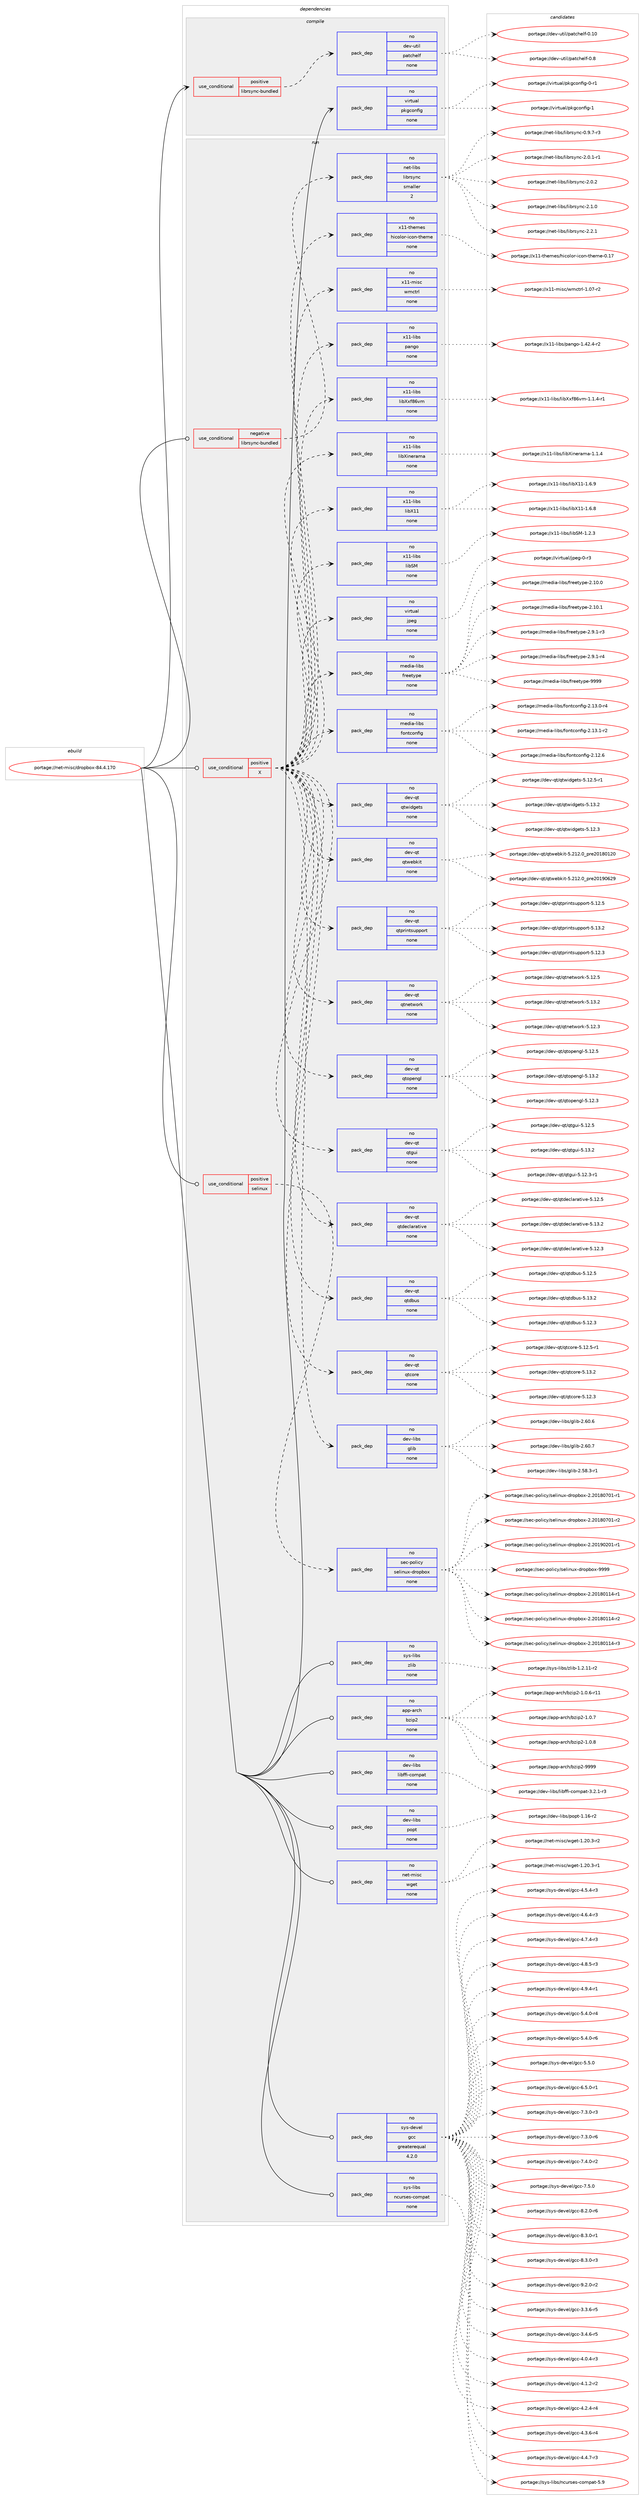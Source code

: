 digraph prolog {

# *************
# Graph options
# *************

newrank=true;
concentrate=true;
compound=true;
graph [rankdir=LR,fontname=Helvetica,fontsize=10,ranksep=1.5];#, ranksep=2.5, nodesep=0.2];
edge  [arrowhead=vee];
node  [fontname=Helvetica,fontsize=10];

# **********
# The ebuild
# **********

subgraph cluster_leftcol {
color=gray;
rank=same;
label=<<i>ebuild</i>>;
id [label="portage://net-misc/dropbox-84.4.170", color=red, width=4, href="../net-misc/dropbox-84.4.170.svg"];
}

# ****************
# The dependencies
# ****************

subgraph cluster_midcol {
color=gray;
label=<<i>dependencies</i>>;
subgraph cluster_compile {
fillcolor="#eeeeee";
style=filled;
label=<<i>compile</i>>;
subgraph cond91504 {
dependency365540 [label=<<TABLE BORDER="0" CELLBORDER="1" CELLSPACING="0" CELLPADDING="4"><TR><TD ROWSPAN="3" CELLPADDING="10">use_conditional</TD></TR><TR><TD>positive</TD></TR><TR><TD>librsync-bundled</TD></TR></TABLE>>, shape=none, color=red];
subgraph pack267945 {
dependency365541 [label=<<TABLE BORDER="0" CELLBORDER="1" CELLSPACING="0" CELLPADDING="4" WIDTH="220"><TR><TD ROWSPAN="6" CELLPADDING="30">pack_dep</TD></TR><TR><TD WIDTH="110">no</TD></TR><TR><TD>dev-util</TD></TR><TR><TD>patchelf</TD></TR><TR><TD>none</TD></TR><TR><TD></TD></TR></TABLE>>, shape=none, color=blue];
}
dependency365540:e -> dependency365541:w [weight=20,style="dashed",arrowhead="vee"];
}
id:e -> dependency365540:w [weight=20,style="solid",arrowhead="vee"];
subgraph pack267946 {
dependency365542 [label=<<TABLE BORDER="0" CELLBORDER="1" CELLSPACING="0" CELLPADDING="4" WIDTH="220"><TR><TD ROWSPAN="6" CELLPADDING="30">pack_dep</TD></TR><TR><TD WIDTH="110">no</TD></TR><TR><TD>virtual</TD></TR><TR><TD>pkgconfig</TD></TR><TR><TD>none</TD></TR><TR><TD></TD></TR></TABLE>>, shape=none, color=blue];
}
id:e -> dependency365542:w [weight=20,style="solid",arrowhead="vee"];
}
subgraph cluster_compileandrun {
fillcolor="#eeeeee";
style=filled;
label=<<i>compile and run</i>>;
}
subgraph cluster_run {
fillcolor="#eeeeee";
style=filled;
label=<<i>run</i>>;
subgraph cond91505 {
dependency365543 [label=<<TABLE BORDER="0" CELLBORDER="1" CELLSPACING="0" CELLPADDING="4"><TR><TD ROWSPAN="3" CELLPADDING="10">use_conditional</TD></TR><TR><TD>negative</TD></TR><TR><TD>librsync-bundled</TD></TR></TABLE>>, shape=none, color=red];
subgraph pack267947 {
dependency365544 [label=<<TABLE BORDER="0" CELLBORDER="1" CELLSPACING="0" CELLPADDING="4" WIDTH="220"><TR><TD ROWSPAN="6" CELLPADDING="30">pack_dep</TD></TR><TR><TD WIDTH="110">no</TD></TR><TR><TD>net-libs</TD></TR><TR><TD>librsync</TD></TR><TR><TD>smaller</TD></TR><TR><TD>2</TD></TR></TABLE>>, shape=none, color=blue];
}
dependency365543:e -> dependency365544:w [weight=20,style="dashed",arrowhead="vee"];
}
id:e -> dependency365543:w [weight=20,style="solid",arrowhead="odot"];
subgraph cond91506 {
dependency365545 [label=<<TABLE BORDER="0" CELLBORDER="1" CELLSPACING="0" CELLPADDING="4"><TR><TD ROWSPAN="3" CELLPADDING="10">use_conditional</TD></TR><TR><TD>positive</TD></TR><TR><TD>X</TD></TR></TABLE>>, shape=none, color=red];
subgraph pack267948 {
dependency365546 [label=<<TABLE BORDER="0" CELLBORDER="1" CELLSPACING="0" CELLPADDING="4" WIDTH="220"><TR><TD ROWSPAN="6" CELLPADDING="30">pack_dep</TD></TR><TR><TD WIDTH="110">no</TD></TR><TR><TD>dev-libs</TD></TR><TR><TD>glib</TD></TR><TR><TD>none</TD></TR><TR><TD></TD></TR></TABLE>>, shape=none, color=blue];
}
dependency365545:e -> dependency365546:w [weight=20,style="dashed",arrowhead="vee"];
subgraph pack267949 {
dependency365547 [label=<<TABLE BORDER="0" CELLBORDER="1" CELLSPACING="0" CELLPADDING="4" WIDTH="220"><TR><TD ROWSPAN="6" CELLPADDING="30">pack_dep</TD></TR><TR><TD WIDTH="110">no</TD></TR><TR><TD>dev-qt</TD></TR><TR><TD>qtcore</TD></TR><TR><TD>none</TD></TR><TR><TD></TD></TR></TABLE>>, shape=none, color=blue];
}
dependency365545:e -> dependency365547:w [weight=20,style="dashed",arrowhead="vee"];
subgraph pack267950 {
dependency365548 [label=<<TABLE BORDER="0" CELLBORDER="1" CELLSPACING="0" CELLPADDING="4" WIDTH="220"><TR><TD ROWSPAN="6" CELLPADDING="30">pack_dep</TD></TR><TR><TD WIDTH="110">no</TD></TR><TR><TD>dev-qt</TD></TR><TR><TD>qtdbus</TD></TR><TR><TD>none</TD></TR><TR><TD></TD></TR></TABLE>>, shape=none, color=blue];
}
dependency365545:e -> dependency365548:w [weight=20,style="dashed",arrowhead="vee"];
subgraph pack267951 {
dependency365549 [label=<<TABLE BORDER="0" CELLBORDER="1" CELLSPACING="0" CELLPADDING="4" WIDTH="220"><TR><TD ROWSPAN="6" CELLPADDING="30">pack_dep</TD></TR><TR><TD WIDTH="110">no</TD></TR><TR><TD>dev-qt</TD></TR><TR><TD>qtdeclarative</TD></TR><TR><TD>none</TD></TR><TR><TD></TD></TR></TABLE>>, shape=none, color=blue];
}
dependency365545:e -> dependency365549:w [weight=20,style="dashed",arrowhead="vee"];
subgraph pack267952 {
dependency365550 [label=<<TABLE BORDER="0" CELLBORDER="1" CELLSPACING="0" CELLPADDING="4" WIDTH="220"><TR><TD ROWSPAN="6" CELLPADDING="30">pack_dep</TD></TR><TR><TD WIDTH="110">no</TD></TR><TR><TD>dev-qt</TD></TR><TR><TD>qtgui</TD></TR><TR><TD>none</TD></TR><TR><TD></TD></TR></TABLE>>, shape=none, color=blue];
}
dependency365545:e -> dependency365550:w [weight=20,style="dashed",arrowhead="vee"];
subgraph pack267953 {
dependency365551 [label=<<TABLE BORDER="0" CELLBORDER="1" CELLSPACING="0" CELLPADDING="4" WIDTH="220"><TR><TD ROWSPAN="6" CELLPADDING="30">pack_dep</TD></TR><TR><TD WIDTH="110">no</TD></TR><TR><TD>dev-qt</TD></TR><TR><TD>qtopengl</TD></TR><TR><TD>none</TD></TR><TR><TD></TD></TR></TABLE>>, shape=none, color=blue];
}
dependency365545:e -> dependency365551:w [weight=20,style="dashed",arrowhead="vee"];
subgraph pack267954 {
dependency365552 [label=<<TABLE BORDER="0" CELLBORDER="1" CELLSPACING="0" CELLPADDING="4" WIDTH="220"><TR><TD ROWSPAN="6" CELLPADDING="30">pack_dep</TD></TR><TR><TD WIDTH="110">no</TD></TR><TR><TD>dev-qt</TD></TR><TR><TD>qtnetwork</TD></TR><TR><TD>none</TD></TR><TR><TD></TD></TR></TABLE>>, shape=none, color=blue];
}
dependency365545:e -> dependency365552:w [weight=20,style="dashed",arrowhead="vee"];
subgraph pack267955 {
dependency365553 [label=<<TABLE BORDER="0" CELLBORDER="1" CELLSPACING="0" CELLPADDING="4" WIDTH="220"><TR><TD ROWSPAN="6" CELLPADDING="30">pack_dep</TD></TR><TR><TD WIDTH="110">no</TD></TR><TR><TD>dev-qt</TD></TR><TR><TD>qtprintsupport</TD></TR><TR><TD>none</TD></TR><TR><TD></TD></TR></TABLE>>, shape=none, color=blue];
}
dependency365545:e -> dependency365553:w [weight=20,style="dashed",arrowhead="vee"];
subgraph pack267956 {
dependency365554 [label=<<TABLE BORDER="0" CELLBORDER="1" CELLSPACING="0" CELLPADDING="4" WIDTH="220"><TR><TD ROWSPAN="6" CELLPADDING="30">pack_dep</TD></TR><TR><TD WIDTH="110">no</TD></TR><TR><TD>dev-qt</TD></TR><TR><TD>qtwebkit</TD></TR><TR><TD>none</TD></TR><TR><TD></TD></TR></TABLE>>, shape=none, color=blue];
}
dependency365545:e -> dependency365554:w [weight=20,style="dashed",arrowhead="vee"];
subgraph pack267957 {
dependency365555 [label=<<TABLE BORDER="0" CELLBORDER="1" CELLSPACING="0" CELLPADDING="4" WIDTH="220"><TR><TD ROWSPAN="6" CELLPADDING="30">pack_dep</TD></TR><TR><TD WIDTH="110">no</TD></TR><TR><TD>dev-qt</TD></TR><TR><TD>qtwidgets</TD></TR><TR><TD>none</TD></TR><TR><TD></TD></TR></TABLE>>, shape=none, color=blue];
}
dependency365545:e -> dependency365555:w [weight=20,style="dashed",arrowhead="vee"];
subgraph pack267958 {
dependency365556 [label=<<TABLE BORDER="0" CELLBORDER="1" CELLSPACING="0" CELLPADDING="4" WIDTH="220"><TR><TD ROWSPAN="6" CELLPADDING="30">pack_dep</TD></TR><TR><TD WIDTH="110">no</TD></TR><TR><TD>media-libs</TD></TR><TR><TD>fontconfig</TD></TR><TR><TD>none</TD></TR><TR><TD></TD></TR></TABLE>>, shape=none, color=blue];
}
dependency365545:e -> dependency365556:w [weight=20,style="dashed",arrowhead="vee"];
subgraph pack267959 {
dependency365557 [label=<<TABLE BORDER="0" CELLBORDER="1" CELLSPACING="0" CELLPADDING="4" WIDTH="220"><TR><TD ROWSPAN="6" CELLPADDING="30">pack_dep</TD></TR><TR><TD WIDTH="110">no</TD></TR><TR><TD>media-libs</TD></TR><TR><TD>freetype</TD></TR><TR><TD>none</TD></TR><TR><TD></TD></TR></TABLE>>, shape=none, color=blue];
}
dependency365545:e -> dependency365557:w [weight=20,style="dashed",arrowhead="vee"];
subgraph pack267960 {
dependency365558 [label=<<TABLE BORDER="0" CELLBORDER="1" CELLSPACING="0" CELLPADDING="4" WIDTH="220"><TR><TD ROWSPAN="6" CELLPADDING="30">pack_dep</TD></TR><TR><TD WIDTH="110">no</TD></TR><TR><TD>virtual</TD></TR><TR><TD>jpeg</TD></TR><TR><TD>none</TD></TR><TR><TD></TD></TR></TABLE>>, shape=none, color=blue];
}
dependency365545:e -> dependency365558:w [weight=20,style="dashed",arrowhead="vee"];
subgraph pack267961 {
dependency365559 [label=<<TABLE BORDER="0" CELLBORDER="1" CELLSPACING="0" CELLPADDING="4" WIDTH="220"><TR><TD ROWSPAN="6" CELLPADDING="30">pack_dep</TD></TR><TR><TD WIDTH="110">no</TD></TR><TR><TD>x11-libs</TD></TR><TR><TD>libSM</TD></TR><TR><TD>none</TD></TR><TR><TD></TD></TR></TABLE>>, shape=none, color=blue];
}
dependency365545:e -> dependency365559:w [weight=20,style="dashed",arrowhead="vee"];
subgraph pack267962 {
dependency365560 [label=<<TABLE BORDER="0" CELLBORDER="1" CELLSPACING="0" CELLPADDING="4" WIDTH="220"><TR><TD ROWSPAN="6" CELLPADDING="30">pack_dep</TD></TR><TR><TD WIDTH="110">no</TD></TR><TR><TD>x11-libs</TD></TR><TR><TD>libX11</TD></TR><TR><TD>none</TD></TR><TR><TD></TD></TR></TABLE>>, shape=none, color=blue];
}
dependency365545:e -> dependency365560:w [weight=20,style="dashed",arrowhead="vee"];
subgraph pack267963 {
dependency365561 [label=<<TABLE BORDER="0" CELLBORDER="1" CELLSPACING="0" CELLPADDING="4" WIDTH="220"><TR><TD ROWSPAN="6" CELLPADDING="30">pack_dep</TD></TR><TR><TD WIDTH="110">no</TD></TR><TR><TD>x11-libs</TD></TR><TR><TD>libXinerama</TD></TR><TR><TD>none</TD></TR><TR><TD></TD></TR></TABLE>>, shape=none, color=blue];
}
dependency365545:e -> dependency365561:w [weight=20,style="dashed",arrowhead="vee"];
subgraph pack267964 {
dependency365562 [label=<<TABLE BORDER="0" CELLBORDER="1" CELLSPACING="0" CELLPADDING="4" WIDTH="220"><TR><TD ROWSPAN="6" CELLPADDING="30">pack_dep</TD></TR><TR><TD WIDTH="110">no</TD></TR><TR><TD>x11-libs</TD></TR><TR><TD>libXxf86vm</TD></TR><TR><TD>none</TD></TR><TR><TD></TD></TR></TABLE>>, shape=none, color=blue];
}
dependency365545:e -> dependency365562:w [weight=20,style="dashed",arrowhead="vee"];
subgraph pack267965 {
dependency365563 [label=<<TABLE BORDER="0" CELLBORDER="1" CELLSPACING="0" CELLPADDING="4" WIDTH="220"><TR><TD ROWSPAN="6" CELLPADDING="30">pack_dep</TD></TR><TR><TD WIDTH="110">no</TD></TR><TR><TD>x11-libs</TD></TR><TR><TD>pango</TD></TR><TR><TD>none</TD></TR><TR><TD></TD></TR></TABLE>>, shape=none, color=blue];
}
dependency365545:e -> dependency365563:w [weight=20,style="dashed",arrowhead="vee"];
subgraph pack267966 {
dependency365564 [label=<<TABLE BORDER="0" CELLBORDER="1" CELLSPACING="0" CELLPADDING="4" WIDTH="220"><TR><TD ROWSPAN="6" CELLPADDING="30">pack_dep</TD></TR><TR><TD WIDTH="110">no</TD></TR><TR><TD>x11-misc</TD></TR><TR><TD>wmctrl</TD></TR><TR><TD>none</TD></TR><TR><TD></TD></TR></TABLE>>, shape=none, color=blue];
}
dependency365545:e -> dependency365564:w [weight=20,style="dashed",arrowhead="vee"];
subgraph pack267967 {
dependency365565 [label=<<TABLE BORDER="0" CELLBORDER="1" CELLSPACING="0" CELLPADDING="4" WIDTH="220"><TR><TD ROWSPAN="6" CELLPADDING="30">pack_dep</TD></TR><TR><TD WIDTH="110">no</TD></TR><TR><TD>x11-themes</TD></TR><TR><TD>hicolor-icon-theme</TD></TR><TR><TD>none</TD></TR><TR><TD></TD></TR></TABLE>>, shape=none, color=blue];
}
dependency365545:e -> dependency365565:w [weight=20,style="dashed",arrowhead="vee"];
}
id:e -> dependency365545:w [weight=20,style="solid",arrowhead="odot"];
subgraph cond91507 {
dependency365566 [label=<<TABLE BORDER="0" CELLBORDER="1" CELLSPACING="0" CELLPADDING="4"><TR><TD ROWSPAN="3" CELLPADDING="10">use_conditional</TD></TR><TR><TD>positive</TD></TR><TR><TD>selinux</TD></TR></TABLE>>, shape=none, color=red];
subgraph pack267968 {
dependency365567 [label=<<TABLE BORDER="0" CELLBORDER="1" CELLSPACING="0" CELLPADDING="4" WIDTH="220"><TR><TD ROWSPAN="6" CELLPADDING="30">pack_dep</TD></TR><TR><TD WIDTH="110">no</TD></TR><TR><TD>sec-policy</TD></TR><TR><TD>selinux-dropbox</TD></TR><TR><TD>none</TD></TR><TR><TD></TD></TR></TABLE>>, shape=none, color=blue];
}
dependency365566:e -> dependency365567:w [weight=20,style="dashed",arrowhead="vee"];
}
id:e -> dependency365566:w [weight=20,style="solid",arrowhead="odot"];
subgraph pack267969 {
dependency365568 [label=<<TABLE BORDER="0" CELLBORDER="1" CELLSPACING="0" CELLPADDING="4" WIDTH="220"><TR><TD ROWSPAN="6" CELLPADDING="30">pack_dep</TD></TR><TR><TD WIDTH="110">no</TD></TR><TR><TD>app-arch</TD></TR><TR><TD>bzip2</TD></TR><TR><TD>none</TD></TR><TR><TD></TD></TR></TABLE>>, shape=none, color=blue];
}
id:e -> dependency365568:w [weight=20,style="solid",arrowhead="odot"];
subgraph pack267970 {
dependency365569 [label=<<TABLE BORDER="0" CELLBORDER="1" CELLSPACING="0" CELLPADDING="4" WIDTH="220"><TR><TD ROWSPAN="6" CELLPADDING="30">pack_dep</TD></TR><TR><TD WIDTH="110">no</TD></TR><TR><TD>dev-libs</TD></TR><TR><TD>libffi-compat</TD></TR><TR><TD>none</TD></TR><TR><TD></TD></TR></TABLE>>, shape=none, color=blue];
}
id:e -> dependency365569:w [weight=20,style="solid",arrowhead="odot"];
subgraph pack267971 {
dependency365570 [label=<<TABLE BORDER="0" CELLBORDER="1" CELLSPACING="0" CELLPADDING="4" WIDTH="220"><TR><TD ROWSPAN="6" CELLPADDING="30">pack_dep</TD></TR><TR><TD WIDTH="110">no</TD></TR><TR><TD>dev-libs</TD></TR><TR><TD>popt</TD></TR><TR><TD>none</TD></TR><TR><TD></TD></TR></TABLE>>, shape=none, color=blue];
}
id:e -> dependency365570:w [weight=20,style="solid",arrowhead="odot"];
subgraph pack267972 {
dependency365571 [label=<<TABLE BORDER="0" CELLBORDER="1" CELLSPACING="0" CELLPADDING="4" WIDTH="220"><TR><TD ROWSPAN="6" CELLPADDING="30">pack_dep</TD></TR><TR><TD WIDTH="110">no</TD></TR><TR><TD>net-misc</TD></TR><TR><TD>wget</TD></TR><TR><TD>none</TD></TR><TR><TD></TD></TR></TABLE>>, shape=none, color=blue];
}
id:e -> dependency365571:w [weight=20,style="solid",arrowhead="odot"];
subgraph pack267973 {
dependency365572 [label=<<TABLE BORDER="0" CELLBORDER="1" CELLSPACING="0" CELLPADDING="4" WIDTH="220"><TR><TD ROWSPAN="6" CELLPADDING="30">pack_dep</TD></TR><TR><TD WIDTH="110">no</TD></TR><TR><TD>sys-devel</TD></TR><TR><TD>gcc</TD></TR><TR><TD>greaterequal</TD></TR><TR><TD>4.2.0</TD></TR></TABLE>>, shape=none, color=blue];
}
id:e -> dependency365572:w [weight=20,style="solid",arrowhead="odot"];
subgraph pack267974 {
dependency365573 [label=<<TABLE BORDER="0" CELLBORDER="1" CELLSPACING="0" CELLPADDING="4" WIDTH="220"><TR><TD ROWSPAN="6" CELLPADDING="30">pack_dep</TD></TR><TR><TD WIDTH="110">no</TD></TR><TR><TD>sys-libs</TD></TR><TR><TD>ncurses-compat</TD></TR><TR><TD>none</TD></TR><TR><TD></TD></TR></TABLE>>, shape=none, color=blue];
}
id:e -> dependency365573:w [weight=20,style="solid",arrowhead="odot"];
subgraph pack267975 {
dependency365574 [label=<<TABLE BORDER="0" CELLBORDER="1" CELLSPACING="0" CELLPADDING="4" WIDTH="220"><TR><TD ROWSPAN="6" CELLPADDING="30">pack_dep</TD></TR><TR><TD WIDTH="110">no</TD></TR><TR><TD>sys-libs</TD></TR><TR><TD>zlib</TD></TR><TR><TD>none</TD></TR><TR><TD></TD></TR></TABLE>>, shape=none, color=blue];
}
id:e -> dependency365574:w [weight=20,style="solid",arrowhead="odot"];
}
}

# **************
# The candidates
# **************

subgraph cluster_choices {
rank=same;
color=gray;
label=<<i>candidates</i>>;

subgraph choice267945 {
color=black;
nodesep=1;
choiceportage100101118451171161051084711297116991041011081024548464948 [label="portage://dev-util/patchelf-0.10", color=red, width=4,href="../dev-util/patchelf-0.10.svg"];
choiceportage1001011184511711610510847112971169910410110810245484656 [label="portage://dev-util/patchelf-0.8", color=red, width=4,href="../dev-util/patchelf-0.8.svg"];
dependency365541:e -> choiceportage100101118451171161051084711297116991041011081024548464948:w [style=dotted,weight="100"];
dependency365541:e -> choiceportage1001011184511711610510847112971169910410110810245484656:w [style=dotted,weight="100"];
}
subgraph choice267946 {
color=black;
nodesep=1;
choiceportage11810511411611797108471121071039911111010210510345484511449 [label="portage://virtual/pkgconfig-0-r1", color=red, width=4,href="../virtual/pkgconfig-0-r1.svg"];
choiceportage1181051141161179710847112107103991111101021051034549 [label="portage://virtual/pkgconfig-1", color=red, width=4,href="../virtual/pkgconfig-1.svg"];
dependency365542:e -> choiceportage11810511411611797108471121071039911111010210510345484511449:w [style=dotted,weight="100"];
dependency365542:e -> choiceportage1181051141161179710847112107103991111101021051034549:w [style=dotted,weight="100"];
}
subgraph choice267947 {
color=black;
nodesep=1;
choiceportage11010111645108105981154710810598114115121110994548465746554511451 [label="portage://net-libs/librsync-0.9.7-r3", color=red, width=4,href="../net-libs/librsync-0.9.7-r3.svg"];
choiceportage11010111645108105981154710810598114115121110994550464846494511449 [label="portage://net-libs/librsync-2.0.1-r1", color=red, width=4,href="../net-libs/librsync-2.0.1-r1.svg"];
choiceportage1101011164510810598115471081059811411512111099455046484650 [label="portage://net-libs/librsync-2.0.2", color=red, width=4,href="../net-libs/librsync-2.0.2.svg"];
choiceportage1101011164510810598115471081059811411512111099455046494648 [label="portage://net-libs/librsync-2.1.0", color=red, width=4,href="../net-libs/librsync-2.1.0.svg"];
choiceportage1101011164510810598115471081059811411512111099455046504649 [label="portage://net-libs/librsync-2.2.1", color=red, width=4,href="../net-libs/librsync-2.2.1.svg"];
dependency365544:e -> choiceportage11010111645108105981154710810598114115121110994548465746554511451:w [style=dotted,weight="100"];
dependency365544:e -> choiceportage11010111645108105981154710810598114115121110994550464846494511449:w [style=dotted,weight="100"];
dependency365544:e -> choiceportage1101011164510810598115471081059811411512111099455046484650:w [style=dotted,weight="100"];
dependency365544:e -> choiceportage1101011164510810598115471081059811411512111099455046494648:w [style=dotted,weight="100"];
dependency365544:e -> choiceportage1101011164510810598115471081059811411512111099455046504649:w [style=dotted,weight="100"];
}
subgraph choice267948 {
color=black;
nodesep=1;
choiceportage10010111845108105981154710310810598455046535646514511449 [label="portage://dev-libs/glib-2.58.3-r1", color=red, width=4,href="../dev-libs/glib-2.58.3-r1.svg"];
choiceportage1001011184510810598115471031081059845504654484654 [label="portage://dev-libs/glib-2.60.6", color=red, width=4,href="../dev-libs/glib-2.60.6.svg"];
choiceportage1001011184510810598115471031081059845504654484655 [label="portage://dev-libs/glib-2.60.7", color=red, width=4,href="../dev-libs/glib-2.60.7.svg"];
dependency365546:e -> choiceportage10010111845108105981154710310810598455046535646514511449:w [style=dotted,weight="100"];
dependency365546:e -> choiceportage1001011184510810598115471031081059845504654484654:w [style=dotted,weight="100"];
dependency365546:e -> choiceportage1001011184510810598115471031081059845504654484655:w [style=dotted,weight="100"];
}
subgraph choice267949 {
color=black;
nodesep=1;
choiceportage10010111845113116471131169911111410145534649504651 [label="portage://dev-qt/qtcore-5.12.3", color=red, width=4,href="../dev-qt/qtcore-5.12.3.svg"];
choiceportage100101118451131164711311699111114101455346495046534511449 [label="portage://dev-qt/qtcore-5.12.5-r1", color=red, width=4,href="../dev-qt/qtcore-5.12.5-r1.svg"];
choiceportage10010111845113116471131169911111410145534649514650 [label="portage://dev-qt/qtcore-5.13.2", color=red, width=4,href="../dev-qt/qtcore-5.13.2.svg"];
dependency365547:e -> choiceportage10010111845113116471131169911111410145534649504651:w [style=dotted,weight="100"];
dependency365547:e -> choiceportage100101118451131164711311699111114101455346495046534511449:w [style=dotted,weight="100"];
dependency365547:e -> choiceportage10010111845113116471131169911111410145534649514650:w [style=dotted,weight="100"];
}
subgraph choice267950 {
color=black;
nodesep=1;
choiceportage10010111845113116471131161009811711545534649504651 [label="portage://dev-qt/qtdbus-5.12.3", color=red, width=4,href="../dev-qt/qtdbus-5.12.3.svg"];
choiceportage10010111845113116471131161009811711545534649504653 [label="portage://dev-qt/qtdbus-5.12.5", color=red, width=4,href="../dev-qt/qtdbus-5.12.5.svg"];
choiceportage10010111845113116471131161009811711545534649514650 [label="portage://dev-qt/qtdbus-5.13.2", color=red, width=4,href="../dev-qt/qtdbus-5.13.2.svg"];
dependency365548:e -> choiceportage10010111845113116471131161009811711545534649504651:w [style=dotted,weight="100"];
dependency365548:e -> choiceportage10010111845113116471131161009811711545534649504653:w [style=dotted,weight="100"];
dependency365548:e -> choiceportage10010111845113116471131161009811711545534649514650:w [style=dotted,weight="100"];
}
subgraph choice267951 {
color=black;
nodesep=1;
choiceportage100101118451131164711311610010199108971149711610511810145534649504651 [label="portage://dev-qt/qtdeclarative-5.12.3", color=red, width=4,href="../dev-qt/qtdeclarative-5.12.3.svg"];
choiceportage100101118451131164711311610010199108971149711610511810145534649504653 [label="portage://dev-qt/qtdeclarative-5.12.5", color=red, width=4,href="../dev-qt/qtdeclarative-5.12.5.svg"];
choiceportage100101118451131164711311610010199108971149711610511810145534649514650 [label="portage://dev-qt/qtdeclarative-5.13.2", color=red, width=4,href="../dev-qt/qtdeclarative-5.13.2.svg"];
dependency365549:e -> choiceportage100101118451131164711311610010199108971149711610511810145534649504651:w [style=dotted,weight="100"];
dependency365549:e -> choiceportage100101118451131164711311610010199108971149711610511810145534649504653:w [style=dotted,weight="100"];
dependency365549:e -> choiceportage100101118451131164711311610010199108971149711610511810145534649514650:w [style=dotted,weight="100"];
}
subgraph choice267952 {
color=black;
nodesep=1;
choiceportage1001011184511311647113116103117105455346495046514511449 [label="portage://dev-qt/qtgui-5.12.3-r1", color=red, width=4,href="../dev-qt/qtgui-5.12.3-r1.svg"];
choiceportage100101118451131164711311610311710545534649504653 [label="portage://dev-qt/qtgui-5.12.5", color=red, width=4,href="../dev-qt/qtgui-5.12.5.svg"];
choiceportage100101118451131164711311610311710545534649514650 [label="portage://dev-qt/qtgui-5.13.2", color=red, width=4,href="../dev-qt/qtgui-5.13.2.svg"];
dependency365550:e -> choiceportage1001011184511311647113116103117105455346495046514511449:w [style=dotted,weight="100"];
dependency365550:e -> choiceportage100101118451131164711311610311710545534649504653:w [style=dotted,weight="100"];
dependency365550:e -> choiceportage100101118451131164711311610311710545534649514650:w [style=dotted,weight="100"];
}
subgraph choice267953 {
color=black;
nodesep=1;
choiceportage100101118451131164711311611111210111010310845534649504651 [label="portage://dev-qt/qtopengl-5.12.3", color=red, width=4,href="../dev-qt/qtopengl-5.12.3.svg"];
choiceportage100101118451131164711311611111210111010310845534649504653 [label="portage://dev-qt/qtopengl-5.12.5", color=red, width=4,href="../dev-qt/qtopengl-5.12.5.svg"];
choiceportage100101118451131164711311611111210111010310845534649514650 [label="portage://dev-qt/qtopengl-5.13.2", color=red, width=4,href="../dev-qt/qtopengl-5.13.2.svg"];
dependency365551:e -> choiceportage100101118451131164711311611111210111010310845534649504651:w [style=dotted,weight="100"];
dependency365551:e -> choiceportage100101118451131164711311611111210111010310845534649504653:w [style=dotted,weight="100"];
dependency365551:e -> choiceportage100101118451131164711311611111210111010310845534649514650:w [style=dotted,weight="100"];
}
subgraph choice267954 {
color=black;
nodesep=1;
choiceportage100101118451131164711311611010111611911111410745534649504651 [label="portage://dev-qt/qtnetwork-5.12.3", color=red, width=4,href="../dev-qt/qtnetwork-5.12.3.svg"];
choiceportage100101118451131164711311611010111611911111410745534649504653 [label="portage://dev-qt/qtnetwork-5.12.5", color=red, width=4,href="../dev-qt/qtnetwork-5.12.5.svg"];
choiceportage100101118451131164711311611010111611911111410745534649514650 [label="portage://dev-qt/qtnetwork-5.13.2", color=red, width=4,href="../dev-qt/qtnetwork-5.13.2.svg"];
dependency365552:e -> choiceportage100101118451131164711311611010111611911111410745534649504651:w [style=dotted,weight="100"];
dependency365552:e -> choiceportage100101118451131164711311611010111611911111410745534649504653:w [style=dotted,weight="100"];
dependency365552:e -> choiceportage100101118451131164711311611010111611911111410745534649514650:w [style=dotted,weight="100"];
}
subgraph choice267955 {
color=black;
nodesep=1;
choiceportage100101118451131164711311611211410511011611511711211211111411645534649504651 [label="portage://dev-qt/qtprintsupport-5.12.3", color=red, width=4,href="../dev-qt/qtprintsupport-5.12.3.svg"];
choiceportage100101118451131164711311611211410511011611511711211211111411645534649504653 [label="portage://dev-qt/qtprintsupport-5.12.5", color=red, width=4,href="../dev-qt/qtprintsupport-5.12.5.svg"];
choiceportage100101118451131164711311611211410511011611511711211211111411645534649514650 [label="portage://dev-qt/qtprintsupport-5.13.2", color=red, width=4,href="../dev-qt/qtprintsupport-5.13.2.svg"];
dependency365553:e -> choiceportage100101118451131164711311611211410511011611511711211211111411645534649504651:w [style=dotted,weight="100"];
dependency365553:e -> choiceportage100101118451131164711311611211410511011611511711211211111411645534649504653:w [style=dotted,weight="100"];
dependency365553:e -> choiceportage100101118451131164711311611211410511011611511711211211111411645534649514650:w [style=dotted,weight="100"];
}
subgraph choice267956 {
color=black;
nodesep=1;
choiceportage1001011184511311647113116119101981071051164553465049504648951121141015048495648495048 [label="portage://dev-qt/qtwebkit-5.212.0_pre20180120", color=red, width=4,href="../dev-qt/qtwebkit-5.212.0_pre20180120.svg"];
choiceportage1001011184511311647113116119101981071051164553465049504648951121141015048495748545057 [label="portage://dev-qt/qtwebkit-5.212.0_pre20190629", color=red, width=4,href="../dev-qt/qtwebkit-5.212.0_pre20190629.svg"];
dependency365554:e -> choiceportage1001011184511311647113116119101981071051164553465049504648951121141015048495648495048:w [style=dotted,weight="100"];
dependency365554:e -> choiceportage1001011184511311647113116119101981071051164553465049504648951121141015048495748545057:w [style=dotted,weight="100"];
}
subgraph choice267957 {
color=black;
nodesep=1;
choiceportage100101118451131164711311611910510010310111611545534649504651 [label="portage://dev-qt/qtwidgets-5.12.3", color=red, width=4,href="../dev-qt/qtwidgets-5.12.3.svg"];
choiceportage1001011184511311647113116119105100103101116115455346495046534511449 [label="portage://dev-qt/qtwidgets-5.12.5-r1", color=red, width=4,href="../dev-qt/qtwidgets-5.12.5-r1.svg"];
choiceportage100101118451131164711311611910510010310111611545534649514650 [label="portage://dev-qt/qtwidgets-5.13.2", color=red, width=4,href="../dev-qt/qtwidgets-5.13.2.svg"];
dependency365555:e -> choiceportage100101118451131164711311611910510010310111611545534649504651:w [style=dotted,weight="100"];
dependency365555:e -> choiceportage1001011184511311647113116119105100103101116115455346495046534511449:w [style=dotted,weight="100"];
dependency365555:e -> choiceportage100101118451131164711311611910510010310111611545534649514650:w [style=dotted,weight="100"];
}
subgraph choice267958 {
color=black;
nodesep=1;
choiceportage109101100105974510810598115471021111101169911111010210510345504649504654 [label="portage://media-libs/fontconfig-2.12.6", color=red, width=4,href="../media-libs/fontconfig-2.12.6.svg"];
choiceportage1091011001059745108105981154710211111011699111110102105103455046495146484511452 [label="portage://media-libs/fontconfig-2.13.0-r4", color=red, width=4,href="../media-libs/fontconfig-2.13.0-r4.svg"];
choiceportage1091011001059745108105981154710211111011699111110102105103455046495146494511450 [label="portage://media-libs/fontconfig-2.13.1-r2", color=red, width=4,href="../media-libs/fontconfig-2.13.1-r2.svg"];
dependency365556:e -> choiceportage109101100105974510810598115471021111101169911111010210510345504649504654:w [style=dotted,weight="100"];
dependency365556:e -> choiceportage1091011001059745108105981154710211111011699111110102105103455046495146484511452:w [style=dotted,weight="100"];
dependency365556:e -> choiceportage1091011001059745108105981154710211111011699111110102105103455046495146494511450:w [style=dotted,weight="100"];
}
subgraph choice267959 {
color=black;
nodesep=1;
choiceportage1091011001059745108105981154710211410110111612111210145504649484648 [label="portage://media-libs/freetype-2.10.0", color=red, width=4,href="../media-libs/freetype-2.10.0.svg"];
choiceportage1091011001059745108105981154710211410110111612111210145504649484649 [label="portage://media-libs/freetype-2.10.1", color=red, width=4,href="../media-libs/freetype-2.10.1.svg"];
choiceportage109101100105974510810598115471021141011011161211121014550465746494511451 [label="portage://media-libs/freetype-2.9.1-r3", color=red, width=4,href="../media-libs/freetype-2.9.1-r3.svg"];
choiceportage109101100105974510810598115471021141011011161211121014550465746494511452 [label="portage://media-libs/freetype-2.9.1-r4", color=red, width=4,href="../media-libs/freetype-2.9.1-r4.svg"];
choiceportage109101100105974510810598115471021141011011161211121014557575757 [label="portage://media-libs/freetype-9999", color=red, width=4,href="../media-libs/freetype-9999.svg"];
dependency365557:e -> choiceportage1091011001059745108105981154710211410110111612111210145504649484648:w [style=dotted,weight="100"];
dependency365557:e -> choiceportage1091011001059745108105981154710211410110111612111210145504649484649:w [style=dotted,weight="100"];
dependency365557:e -> choiceportage109101100105974510810598115471021141011011161211121014550465746494511451:w [style=dotted,weight="100"];
dependency365557:e -> choiceportage109101100105974510810598115471021141011011161211121014550465746494511452:w [style=dotted,weight="100"];
dependency365557:e -> choiceportage109101100105974510810598115471021141011011161211121014557575757:w [style=dotted,weight="100"];
}
subgraph choice267960 {
color=black;
nodesep=1;
choiceportage118105114116117971084710611210110345484511451 [label="portage://virtual/jpeg-0-r3", color=red, width=4,href="../virtual/jpeg-0-r3.svg"];
dependency365558:e -> choiceportage118105114116117971084710611210110345484511451:w [style=dotted,weight="100"];
}
subgraph choice267961 {
color=black;
nodesep=1;
choiceportage1204949451081059811547108105988377454946504651 [label="portage://x11-libs/libSM-1.2.3", color=red, width=4,href="../x11-libs/libSM-1.2.3.svg"];
dependency365559:e -> choiceportage1204949451081059811547108105988377454946504651:w [style=dotted,weight="100"];
}
subgraph choice267962 {
color=black;
nodesep=1;
choiceportage120494945108105981154710810598884949454946544656 [label="portage://x11-libs/libX11-1.6.8", color=red, width=4,href="../x11-libs/libX11-1.6.8.svg"];
choiceportage120494945108105981154710810598884949454946544657 [label="portage://x11-libs/libX11-1.6.9", color=red, width=4,href="../x11-libs/libX11-1.6.9.svg"];
dependency365560:e -> choiceportage120494945108105981154710810598884949454946544656:w [style=dotted,weight="100"];
dependency365560:e -> choiceportage120494945108105981154710810598884949454946544657:w [style=dotted,weight="100"];
}
subgraph choice267963 {
color=black;
nodesep=1;
choiceportage120494945108105981154710810598881051101011149710997454946494652 [label="portage://x11-libs/libXinerama-1.1.4", color=red, width=4,href="../x11-libs/libXinerama-1.1.4.svg"];
dependency365561:e -> choiceportage120494945108105981154710810598881051101011149710997454946494652:w [style=dotted,weight="100"];
}
subgraph choice267964 {
color=black;
nodesep=1;
choiceportage1204949451081059811547108105988812010256541181094549464946524511449 [label="portage://x11-libs/libXxf86vm-1.1.4-r1", color=red, width=4,href="../x11-libs/libXxf86vm-1.1.4-r1.svg"];
dependency365562:e -> choiceportage1204949451081059811547108105988812010256541181094549464946524511449:w [style=dotted,weight="100"];
}
subgraph choice267965 {
color=black;
nodesep=1;
choiceportage120494945108105981154711297110103111454946525046524511450 [label="portage://x11-libs/pango-1.42.4-r2", color=red, width=4,href="../x11-libs/pango-1.42.4-r2.svg"];
dependency365563:e -> choiceportage120494945108105981154711297110103111454946525046524511450:w [style=dotted,weight="100"];
}
subgraph choice267966 {
color=black;
nodesep=1;
choiceportage12049494510910511599471191099911611410845494648554511450 [label="portage://x11-misc/wmctrl-1.07-r2", color=red, width=4,href="../x11-misc/wmctrl-1.07-r2.svg"];
dependency365564:e -> choiceportage12049494510910511599471191099911611410845494648554511450:w [style=dotted,weight="100"];
}
subgraph choice267967 {
color=black;
nodesep=1;
choiceportage12049494511610410110910111547104105991111081111144510599111110451161041011091014548464955 [label="portage://x11-themes/hicolor-icon-theme-0.17", color=red, width=4,href="../x11-themes/hicolor-icon-theme-0.17.svg"];
dependency365565:e -> choiceportage12049494511610410110910111547104105991111081111144510599111110451161041011091014548464955:w [style=dotted,weight="100"];
}
subgraph choice267968 {
color=black;
nodesep=1;
choiceportage11510199451121111081059912147115101108105110117120451001141111129811112045504650484956484949524511449 [label="portage://sec-policy/selinux-dropbox-2.20180114-r1", color=red, width=4,href="../sec-policy/selinux-dropbox-2.20180114-r1.svg"];
choiceportage11510199451121111081059912147115101108105110117120451001141111129811112045504650484956484949524511450 [label="portage://sec-policy/selinux-dropbox-2.20180114-r2", color=red, width=4,href="../sec-policy/selinux-dropbox-2.20180114-r2.svg"];
choiceportage11510199451121111081059912147115101108105110117120451001141111129811112045504650484956484949524511451 [label="portage://sec-policy/selinux-dropbox-2.20180114-r3", color=red, width=4,href="../sec-policy/selinux-dropbox-2.20180114-r3.svg"];
choiceportage11510199451121111081059912147115101108105110117120451001141111129811112045504650484956485548494511449 [label="portage://sec-policy/selinux-dropbox-2.20180701-r1", color=red, width=4,href="../sec-policy/selinux-dropbox-2.20180701-r1.svg"];
choiceportage11510199451121111081059912147115101108105110117120451001141111129811112045504650484956485548494511450 [label="portage://sec-policy/selinux-dropbox-2.20180701-r2", color=red, width=4,href="../sec-policy/selinux-dropbox-2.20180701-r2.svg"];
choiceportage11510199451121111081059912147115101108105110117120451001141111129811112045504650484957485048494511449 [label="portage://sec-policy/selinux-dropbox-2.20190201-r1", color=red, width=4,href="../sec-policy/selinux-dropbox-2.20190201-r1.svg"];
choiceportage1151019945112111108105991214711510110810511011712045100114111112981111204557575757 [label="portage://sec-policy/selinux-dropbox-9999", color=red, width=4,href="../sec-policy/selinux-dropbox-9999.svg"];
dependency365567:e -> choiceportage11510199451121111081059912147115101108105110117120451001141111129811112045504650484956484949524511449:w [style=dotted,weight="100"];
dependency365567:e -> choiceportage11510199451121111081059912147115101108105110117120451001141111129811112045504650484956484949524511450:w [style=dotted,weight="100"];
dependency365567:e -> choiceportage11510199451121111081059912147115101108105110117120451001141111129811112045504650484956484949524511451:w [style=dotted,weight="100"];
dependency365567:e -> choiceportage11510199451121111081059912147115101108105110117120451001141111129811112045504650484956485548494511449:w [style=dotted,weight="100"];
dependency365567:e -> choiceportage11510199451121111081059912147115101108105110117120451001141111129811112045504650484956485548494511450:w [style=dotted,weight="100"];
dependency365567:e -> choiceportage11510199451121111081059912147115101108105110117120451001141111129811112045504650484957485048494511449:w [style=dotted,weight="100"];
dependency365567:e -> choiceportage1151019945112111108105991214711510110810511011712045100114111112981111204557575757:w [style=dotted,weight="100"];
}
subgraph choice267969 {
color=black;
nodesep=1;
choiceportage97112112459711499104479812210511250454946484654451144949 [label="portage://app-arch/bzip2-1.0.6-r11", color=red, width=4,href="../app-arch/bzip2-1.0.6-r11.svg"];
choiceportage97112112459711499104479812210511250454946484655 [label="portage://app-arch/bzip2-1.0.7", color=red, width=4,href="../app-arch/bzip2-1.0.7.svg"];
choiceportage97112112459711499104479812210511250454946484656 [label="portage://app-arch/bzip2-1.0.8", color=red, width=4,href="../app-arch/bzip2-1.0.8.svg"];
choiceportage971121124597114991044798122105112504557575757 [label="portage://app-arch/bzip2-9999", color=red, width=4,href="../app-arch/bzip2-9999.svg"];
dependency365568:e -> choiceportage97112112459711499104479812210511250454946484654451144949:w [style=dotted,weight="100"];
dependency365568:e -> choiceportage97112112459711499104479812210511250454946484655:w [style=dotted,weight="100"];
dependency365568:e -> choiceportage97112112459711499104479812210511250454946484656:w [style=dotted,weight="100"];
dependency365568:e -> choiceportage971121124597114991044798122105112504557575757:w [style=dotted,weight="100"];
}
subgraph choice267970 {
color=black;
nodesep=1;
choiceportage100101118451081059811547108105981021021054599111109112971164551465046494511451 [label="portage://dev-libs/libffi-compat-3.2.1-r3", color=red, width=4,href="../dev-libs/libffi-compat-3.2.1-r3.svg"];
dependency365569:e -> choiceportage100101118451081059811547108105981021021054599111109112971164551465046494511451:w [style=dotted,weight="100"];
}
subgraph choice267971 {
color=black;
nodesep=1;
choiceportage10010111845108105981154711211111211645494649544511450 [label="portage://dev-libs/popt-1.16-r2", color=red, width=4,href="../dev-libs/popt-1.16-r2.svg"];
dependency365570:e -> choiceportage10010111845108105981154711211111211645494649544511450:w [style=dotted,weight="100"];
}
subgraph choice267972 {
color=black;
nodesep=1;
choiceportage110101116451091051159947119103101116454946504846514511449 [label="portage://net-misc/wget-1.20.3-r1", color=red, width=4,href="../net-misc/wget-1.20.3-r1.svg"];
choiceportage110101116451091051159947119103101116454946504846514511450 [label="portage://net-misc/wget-1.20.3-r2", color=red, width=4,href="../net-misc/wget-1.20.3-r2.svg"];
dependency365571:e -> choiceportage110101116451091051159947119103101116454946504846514511449:w [style=dotted,weight="100"];
dependency365571:e -> choiceportage110101116451091051159947119103101116454946504846514511450:w [style=dotted,weight="100"];
}
subgraph choice267973 {
color=black;
nodesep=1;
choiceportage115121115451001011181011084710399994551465146544511453 [label="portage://sys-devel/gcc-3.3.6-r5", color=red, width=4,href="../sys-devel/gcc-3.3.6-r5.svg"];
choiceportage115121115451001011181011084710399994551465246544511453 [label="portage://sys-devel/gcc-3.4.6-r5", color=red, width=4,href="../sys-devel/gcc-3.4.6-r5.svg"];
choiceportage115121115451001011181011084710399994552464846524511451 [label="portage://sys-devel/gcc-4.0.4-r3", color=red, width=4,href="../sys-devel/gcc-4.0.4-r3.svg"];
choiceportage115121115451001011181011084710399994552464946504511450 [label="portage://sys-devel/gcc-4.1.2-r2", color=red, width=4,href="../sys-devel/gcc-4.1.2-r2.svg"];
choiceportage115121115451001011181011084710399994552465046524511452 [label="portage://sys-devel/gcc-4.2.4-r4", color=red, width=4,href="../sys-devel/gcc-4.2.4-r4.svg"];
choiceportage115121115451001011181011084710399994552465146544511452 [label="portage://sys-devel/gcc-4.3.6-r4", color=red, width=4,href="../sys-devel/gcc-4.3.6-r4.svg"];
choiceportage115121115451001011181011084710399994552465246554511451 [label="portage://sys-devel/gcc-4.4.7-r3", color=red, width=4,href="../sys-devel/gcc-4.4.7-r3.svg"];
choiceportage115121115451001011181011084710399994552465346524511451 [label="portage://sys-devel/gcc-4.5.4-r3", color=red, width=4,href="../sys-devel/gcc-4.5.4-r3.svg"];
choiceportage115121115451001011181011084710399994552465446524511451 [label="portage://sys-devel/gcc-4.6.4-r3", color=red, width=4,href="../sys-devel/gcc-4.6.4-r3.svg"];
choiceportage115121115451001011181011084710399994552465546524511451 [label="portage://sys-devel/gcc-4.7.4-r3", color=red, width=4,href="../sys-devel/gcc-4.7.4-r3.svg"];
choiceportage115121115451001011181011084710399994552465646534511451 [label="portage://sys-devel/gcc-4.8.5-r3", color=red, width=4,href="../sys-devel/gcc-4.8.5-r3.svg"];
choiceportage115121115451001011181011084710399994552465746524511449 [label="portage://sys-devel/gcc-4.9.4-r1", color=red, width=4,href="../sys-devel/gcc-4.9.4-r1.svg"];
choiceportage115121115451001011181011084710399994553465246484511452 [label="portage://sys-devel/gcc-5.4.0-r4", color=red, width=4,href="../sys-devel/gcc-5.4.0-r4.svg"];
choiceportage115121115451001011181011084710399994553465246484511454 [label="portage://sys-devel/gcc-5.4.0-r6", color=red, width=4,href="../sys-devel/gcc-5.4.0-r6.svg"];
choiceportage11512111545100101118101108471039999455346534648 [label="portage://sys-devel/gcc-5.5.0", color=red, width=4,href="../sys-devel/gcc-5.5.0.svg"];
choiceportage115121115451001011181011084710399994554465346484511449 [label="portage://sys-devel/gcc-6.5.0-r1", color=red, width=4,href="../sys-devel/gcc-6.5.0-r1.svg"];
choiceportage115121115451001011181011084710399994555465146484511451 [label="portage://sys-devel/gcc-7.3.0-r3", color=red, width=4,href="../sys-devel/gcc-7.3.0-r3.svg"];
choiceportage115121115451001011181011084710399994555465146484511454 [label="portage://sys-devel/gcc-7.3.0-r6", color=red, width=4,href="../sys-devel/gcc-7.3.0-r6.svg"];
choiceportage115121115451001011181011084710399994555465246484511450 [label="portage://sys-devel/gcc-7.4.0-r2", color=red, width=4,href="../sys-devel/gcc-7.4.0-r2.svg"];
choiceportage11512111545100101118101108471039999455546534648 [label="portage://sys-devel/gcc-7.5.0", color=red, width=4,href="../sys-devel/gcc-7.5.0.svg"];
choiceportage115121115451001011181011084710399994556465046484511454 [label="portage://sys-devel/gcc-8.2.0-r6", color=red, width=4,href="../sys-devel/gcc-8.2.0-r6.svg"];
choiceportage115121115451001011181011084710399994556465146484511449 [label="portage://sys-devel/gcc-8.3.0-r1", color=red, width=4,href="../sys-devel/gcc-8.3.0-r1.svg"];
choiceportage115121115451001011181011084710399994556465146484511451 [label="portage://sys-devel/gcc-8.3.0-r3", color=red, width=4,href="../sys-devel/gcc-8.3.0-r3.svg"];
choiceportage115121115451001011181011084710399994557465046484511450 [label="portage://sys-devel/gcc-9.2.0-r2", color=red, width=4,href="../sys-devel/gcc-9.2.0-r2.svg"];
dependency365572:e -> choiceportage115121115451001011181011084710399994551465146544511453:w [style=dotted,weight="100"];
dependency365572:e -> choiceportage115121115451001011181011084710399994551465246544511453:w [style=dotted,weight="100"];
dependency365572:e -> choiceportage115121115451001011181011084710399994552464846524511451:w [style=dotted,weight="100"];
dependency365572:e -> choiceportage115121115451001011181011084710399994552464946504511450:w [style=dotted,weight="100"];
dependency365572:e -> choiceportage115121115451001011181011084710399994552465046524511452:w [style=dotted,weight="100"];
dependency365572:e -> choiceportage115121115451001011181011084710399994552465146544511452:w [style=dotted,weight="100"];
dependency365572:e -> choiceportage115121115451001011181011084710399994552465246554511451:w [style=dotted,weight="100"];
dependency365572:e -> choiceportage115121115451001011181011084710399994552465346524511451:w [style=dotted,weight="100"];
dependency365572:e -> choiceportage115121115451001011181011084710399994552465446524511451:w [style=dotted,weight="100"];
dependency365572:e -> choiceportage115121115451001011181011084710399994552465546524511451:w [style=dotted,weight="100"];
dependency365572:e -> choiceportage115121115451001011181011084710399994552465646534511451:w [style=dotted,weight="100"];
dependency365572:e -> choiceportage115121115451001011181011084710399994552465746524511449:w [style=dotted,weight="100"];
dependency365572:e -> choiceportage115121115451001011181011084710399994553465246484511452:w [style=dotted,weight="100"];
dependency365572:e -> choiceportage115121115451001011181011084710399994553465246484511454:w [style=dotted,weight="100"];
dependency365572:e -> choiceportage11512111545100101118101108471039999455346534648:w [style=dotted,weight="100"];
dependency365572:e -> choiceportage115121115451001011181011084710399994554465346484511449:w [style=dotted,weight="100"];
dependency365572:e -> choiceportage115121115451001011181011084710399994555465146484511451:w [style=dotted,weight="100"];
dependency365572:e -> choiceportage115121115451001011181011084710399994555465146484511454:w [style=dotted,weight="100"];
dependency365572:e -> choiceportage115121115451001011181011084710399994555465246484511450:w [style=dotted,weight="100"];
dependency365572:e -> choiceportage11512111545100101118101108471039999455546534648:w [style=dotted,weight="100"];
dependency365572:e -> choiceportage115121115451001011181011084710399994556465046484511454:w [style=dotted,weight="100"];
dependency365572:e -> choiceportage115121115451001011181011084710399994556465146484511449:w [style=dotted,weight="100"];
dependency365572:e -> choiceportage115121115451001011181011084710399994556465146484511451:w [style=dotted,weight="100"];
dependency365572:e -> choiceportage115121115451001011181011084710399994557465046484511450:w [style=dotted,weight="100"];
}
subgraph choice267974 {
color=black;
nodesep=1;
choiceportage1151211154510810598115471109911711411510111545991111091129711645534657 [label="portage://sys-libs/ncurses-compat-5.9", color=red, width=4,href="../sys-libs/ncurses-compat-5.9.svg"];
dependency365573:e -> choiceportage1151211154510810598115471109911711411510111545991111091129711645534657:w [style=dotted,weight="100"];
}
subgraph choice267975 {
color=black;
nodesep=1;
choiceportage11512111545108105981154712210810598454946504649494511450 [label="portage://sys-libs/zlib-1.2.11-r2", color=red, width=4,href="../sys-libs/zlib-1.2.11-r2.svg"];
dependency365574:e -> choiceportage11512111545108105981154712210810598454946504649494511450:w [style=dotted,weight="100"];
}
}

}
